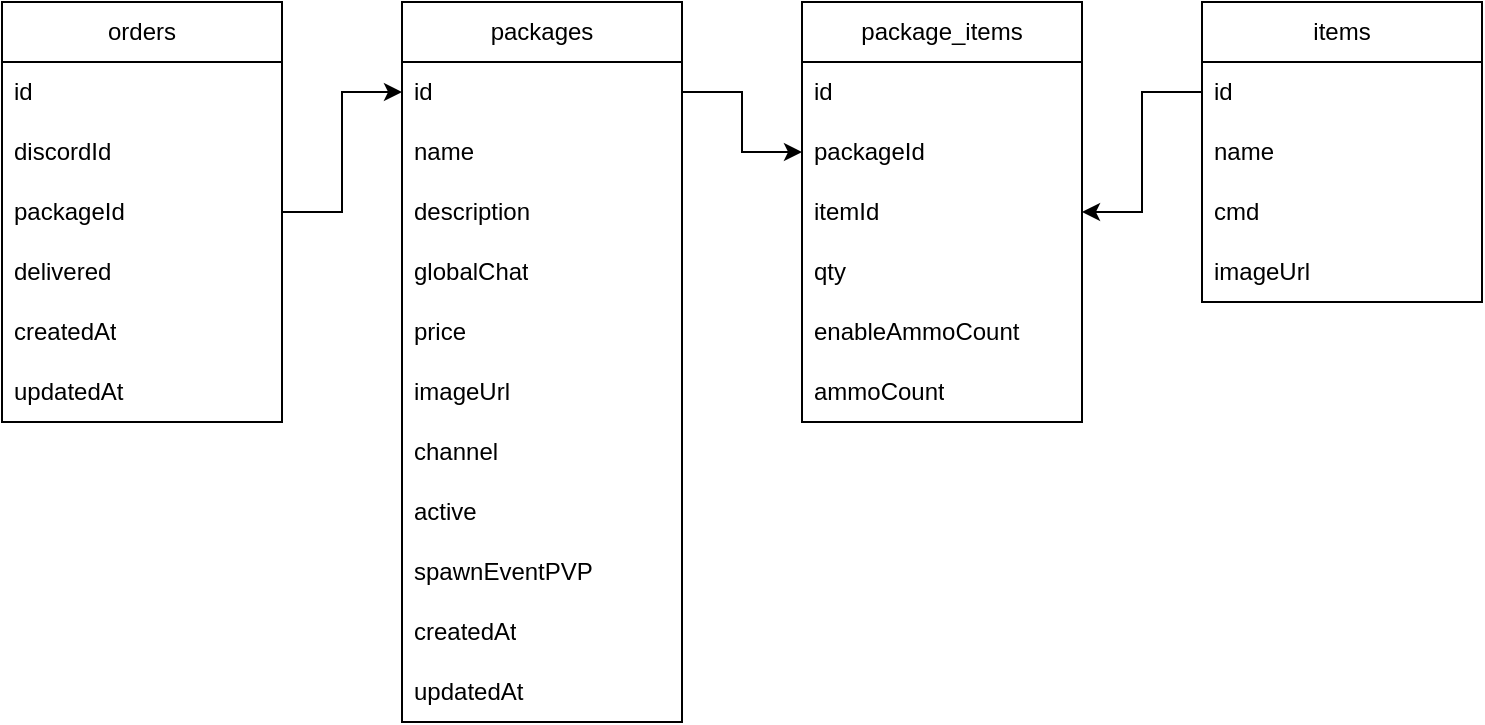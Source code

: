 <mxfile version="21.1.8" type="github">
  <diagram name="Page-1" id="pxsLp1v-HEFQsegakr1W">
    <mxGraphModel dx="593" dy="652" grid="1" gridSize="10" guides="1" tooltips="1" connect="1" arrows="1" fold="1" page="1" pageScale="1" pageWidth="4000" pageHeight="4000" math="0" shadow="0">
      <root>
        <mxCell id="0" />
        <mxCell id="1" parent="0" />
        <mxCell id="f8tQWklvdiFc3VU1rd1P-32" value="packages" style="swimlane;fontStyle=0;childLayout=stackLayout;horizontal=1;startSize=30;horizontalStack=0;resizeParent=1;resizeParentMax=0;resizeLast=0;collapsible=1;marginBottom=0;whiteSpace=wrap;html=1;" vertex="1" parent="1">
          <mxGeometry x="760" y="600" width="140" height="360" as="geometry" />
        </mxCell>
        <mxCell id="f8tQWklvdiFc3VU1rd1P-33" value="id" style="text;strokeColor=none;fillColor=none;align=left;verticalAlign=middle;spacingLeft=4;spacingRight=4;overflow=hidden;points=[[0,0.5],[1,0.5]];portConstraint=eastwest;rotatable=0;whiteSpace=wrap;html=1;" vertex="1" parent="f8tQWklvdiFc3VU1rd1P-32">
          <mxGeometry y="30" width="140" height="30" as="geometry" />
        </mxCell>
        <mxCell id="f8tQWklvdiFc3VU1rd1P-34" value="name" style="text;strokeColor=none;fillColor=none;align=left;verticalAlign=middle;spacingLeft=4;spacingRight=4;overflow=hidden;points=[[0,0.5],[1,0.5]];portConstraint=eastwest;rotatable=0;whiteSpace=wrap;html=1;" vertex="1" parent="f8tQWklvdiFc3VU1rd1P-32">
          <mxGeometry y="60" width="140" height="30" as="geometry" />
        </mxCell>
        <mxCell id="f8tQWklvdiFc3VU1rd1P-40" value="description" style="text;strokeColor=none;fillColor=none;align=left;verticalAlign=middle;spacingLeft=4;spacingRight=4;overflow=hidden;points=[[0,0.5],[1,0.5]];portConstraint=eastwest;rotatable=0;whiteSpace=wrap;html=1;" vertex="1" parent="f8tQWklvdiFc3VU1rd1P-32">
          <mxGeometry y="90" width="140" height="30" as="geometry" />
        </mxCell>
        <mxCell id="f8tQWklvdiFc3VU1rd1P-36" value="globalChat" style="text;strokeColor=none;fillColor=none;align=left;verticalAlign=middle;spacingLeft=4;spacingRight=4;overflow=hidden;points=[[0,0.5],[1,0.5]];portConstraint=eastwest;rotatable=0;whiteSpace=wrap;html=1;" vertex="1" parent="f8tQWklvdiFc3VU1rd1P-32">
          <mxGeometry y="120" width="140" height="30" as="geometry" />
        </mxCell>
        <mxCell id="f8tQWklvdiFc3VU1rd1P-35" value="price" style="text;strokeColor=none;fillColor=none;align=left;verticalAlign=middle;spacingLeft=4;spacingRight=4;overflow=hidden;points=[[0,0.5],[1,0.5]];portConstraint=eastwest;rotatable=0;whiteSpace=wrap;html=1;" vertex="1" parent="f8tQWklvdiFc3VU1rd1P-32">
          <mxGeometry y="150" width="140" height="30" as="geometry" />
        </mxCell>
        <mxCell id="f8tQWklvdiFc3VU1rd1P-38" value="imageUrl" style="text;strokeColor=none;fillColor=none;align=left;verticalAlign=middle;spacingLeft=4;spacingRight=4;overflow=hidden;points=[[0,0.5],[1,0.5]];portConstraint=eastwest;rotatable=0;whiteSpace=wrap;html=1;" vertex="1" parent="f8tQWklvdiFc3VU1rd1P-32">
          <mxGeometry y="180" width="140" height="30" as="geometry" />
        </mxCell>
        <mxCell id="f8tQWklvdiFc3VU1rd1P-69" value="channel" style="text;strokeColor=none;fillColor=none;align=left;verticalAlign=middle;spacingLeft=4;spacingRight=4;overflow=hidden;points=[[0,0.5],[1,0.5]];portConstraint=eastwest;rotatable=0;whiteSpace=wrap;html=1;" vertex="1" parent="f8tQWklvdiFc3VU1rd1P-32">
          <mxGeometry y="210" width="140" height="30" as="geometry" />
        </mxCell>
        <mxCell id="f8tQWklvdiFc3VU1rd1P-39" value="active" style="text;strokeColor=none;fillColor=none;align=left;verticalAlign=middle;spacingLeft=4;spacingRight=4;overflow=hidden;points=[[0,0.5],[1,0.5]];portConstraint=eastwest;rotatable=0;whiteSpace=wrap;html=1;" vertex="1" parent="f8tQWklvdiFc3VU1rd1P-32">
          <mxGeometry y="240" width="140" height="30" as="geometry" />
        </mxCell>
        <mxCell id="f8tQWklvdiFc3VU1rd1P-44" value="spawnEventPVP" style="text;strokeColor=none;fillColor=none;align=left;verticalAlign=middle;spacingLeft=4;spacingRight=4;overflow=hidden;points=[[0,0.5],[1,0.5]];portConstraint=eastwest;rotatable=0;whiteSpace=wrap;html=1;" vertex="1" parent="f8tQWklvdiFc3VU1rd1P-32">
          <mxGeometry y="270" width="140" height="30" as="geometry" />
        </mxCell>
        <mxCell id="f8tQWklvdiFc3VU1rd1P-41" value="createdAt" style="text;strokeColor=none;fillColor=none;align=left;verticalAlign=middle;spacingLeft=4;spacingRight=4;overflow=hidden;points=[[0,0.5],[1,0.5]];portConstraint=eastwest;rotatable=0;whiteSpace=wrap;html=1;" vertex="1" parent="f8tQWklvdiFc3VU1rd1P-32">
          <mxGeometry y="300" width="140" height="30" as="geometry" />
        </mxCell>
        <mxCell id="f8tQWklvdiFc3VU1rd1P-42" value="updatedAt" style="text;strokeColor=none;fillColor=none;align=left;verticalAlign=middle;spacingLeft=4;spacingRight=4;overflow=hidden;points=[[0,0.5],[1,0.5]];portConstraint=eastwest;rotatable=0;whiteSpace=wrap;html=1;" vertex="1" parent="f8tQWklvdiFc3VU1rd1P-32">
          <mxGeometry y="330" width="140" height="30" as="geometry" />
        </mxCell>
        <mxCell id="f8tQWklvdiFc3VU1rd1P-45" value="package_items" style="swimlane;fontStyle=0;childLayout=stackLayout;horizontal=1;startSize=30;horizontalStack=0;resizeParent=1;resizeParentMax=0;resizeLast=0;collapsible=1;marginBottom=0;whiteSpace=wrap;html=1;" vertex="1" parent="1">
          <mxGeometry x="960" y="600" width="140" height="210" as="geometry" />
        </mxCell>
        <mxCell id="f8tQWklvdiFc3VU1rd1P-46" value="id" style="text;strokeColor=none;fillColor=none;align=left;verticalAlign=middle;spacingLeft=4;spacingRight=4;overflow=hidden;points=[[0,0.5],[1,0.5]];portConstraint=eastwest;rotatable=0;whiteSpace=wrap;html=1;" vertex="1" parent="f8tQWklvdiFc3VU1rd1P-45">
          <mxGeometry y="30" width="140" height="30" as="geometry" />
        </mxCell>
        <mxCell id="f8tQWklvdiFc3VU1rd1P-48" value="packageId" style="text;strokeColor=none;fillColor=none;align=left;verticalAlign=middle;spacingLeft=4;spacingRight=4;overflow=hidden;points=[[0,0.5],[1,0.5]];portConstraint=eastwest;rotatable=0;whiteSpace=wrap;html=1;" vertex="1" parent="f8tQWklvdiFc3VU1rd1P-45">
          <mxGeometry y="60" width="140" height="30" as="geometry" />
        </mxCell>
        <mxCell id="f8tQWklvdiFc3VU1rd1P-47" value="itemId" style="text;strokeColor=none;fillColor=none;align=left;verticalAlign=middle;spacingLeft=4;spacingRight=4;overflow=hidden;points=[[0,0.5],[1,0.5]];portConstraint=eastwest;rotatable=0;whiteSpace=wrap;html=1;" vertex="1" parent="f8tQWklvdiFc3VU1rd1P-45">
          <mxGeometry y="90" width="140" height="30" as="geometry" />
        </mxCell>
        <mxCell id="f8tQWklvdiFc3VU1rd1P-49" value="qty" style="text;strokeColor=none;fillColor=none;align=left;verticalAlign=middle;spacingLeft=4;spacingRight=4;overflow=hidden;points=[[0,0.5],[1,0.5]];portConstraint=eastwest;rotatable=0;whiteSpace=wrap;html=1;" vertex="1" parent="f8tQWklvdiFc3VU1rd1P-45">
          <mxGeometry y="120" width="140" height="30" as="geometry" />
        </mxCell>
        <mxCell id="f8tQWklvdiFc3VU1rd1P-50" value="enableAmmoCount" style="text;strokeColor=none;fillColor=none;align=left;verticalAlign=middle;spacingLeft=4;spacingRight=4;overflow=hidden;points=[[0,0.5],[1,0.5]];portConstraint=eastwest;rotatable=0;whiteSpace=wrap;html=1;" vertex="1" parent="f8tQWklvdiFc3VU1rd1P-45">
          <mxGeometry y="150" width="140" height="30" as="geometry" />
        </mxCell>
        <mxCell id="f8tQWklvdiFc3VU1rd1P-51" value="ammoCount" style="text;strokeColor=none;fillColor=none;align=left;verticalAlign=middle;spacingLeft=4;spacingRight=4;overflow=hidden;points=[[0,0.5],[1,0.5]];portConstraint=eastwest;rotatable=0;whiteSpace=wrap;html=1;" vertex="1" parent="f8tQWklvdiFc3VU1rd1P-45">
          <mxGeometry y="180" width="140" height="30" as="geometry" />
        </mxCell>
        <mxCell id="f8tQWklvdiFc3VU1rd1P-58" value="items" style="swimlane;fontStyle=0;childLayout=stackLayout;horizontal=1;startSize=30;horizontalStack=0;resizeParent=1;resizeParentMax=0;resizeLast=0;collapsible=1;marginBottom=0;whiteSpace=wrap;html=1;" vertex="1" parent="1">
          <mxGeometry x="1160" y="600" width="140" height="150" as="geometry" />
        </mxCell>
        <mxCell id="f8tQWklvdiFc3VU1rd1P-59" value="id" style="text;strokeColor=none;fillColor=none;align=left;verticalAlign=middle;spacingLeft=4;spacingRight=4;overflow=hidden;points=[[0,0.5],[1,0.5]];portConstraint=eastwest;rotatable=0;whiteSpace=wrap;html=1;" vertex="1" parent="f8tQWklvdiFc3VU1rd1P-58">
          <mxGeometry y="30" width="140" height="30" as="geometry" />
        </mxCell>
        <mxCell id="f8tQWklvdiFc3VU1rd1P-60" value="name" style="text;strokeColor=none;fillColor=none;align=left;verticalAlign=middle;spacingLeft=4;spacingRight=4;overflow=hidden;points=[[0,0.5],[1,0.5]];portConstraint=eastwest;rotatable=0;whiteSpace=wrap;html=1;" vertex="1" parent="f8tQWklvdiFc3VU1rd1P-58">
          <mxGeometry y="60" width="140" height="30" as="geometry" />
        </mxCell>
        <mxCell id="f8tQWklvdiFc3VU1rd1P-61" value="cmd" style="text;strokeColor=none;fillColor=none;align=left;verticalAlign=middle;spacingLeft=4;spacingRight=4;overflow=hidden;points=[[0,0.5],[1,0.5]];portConstraint=eastwest;rotatable=0;whiteSpace=wrap;html=1;" vertex="1" parent="f8tQWklvdiFc3VU1rd1P-58">
          <mxGeometry y="90" width="140" height="30" as="geometry" />
        </mxCell>
        <mxCell id="f8tQWklvdiFc3VU1rd1P-64" value="imageUrl" style="text;strokeColor=none;fillColor=none;align=left;verticalAlign=middle;spacingLeft=4;spacingRight=4;overflow=hidden;points=[[0,0.5],[1,0.5]];portConstraint=eastwest;rotatable=0;whiteSpace=wrap;html=1;" vertex="1" parent="f8tQWklvdiFc3VU1rd1P-58">
          <mxGeometry y="120" width="140" height="30" as="geometry" />
        </mxCell>
        <mxCell id="f8tQWklvdiFc3VU1rd1P-67" style="edgeStyle=orthogonalEdgeStyle;rounded=0;orthogonalLoop=1;jettySize=auto;html=1;exitX=1;exitY=0.5;exitDx=0;exitDy=0;entryX=0;entryY=0.5;entryDx=0;entryDy=0;" edge="1" parent="1" source="f8tQWklvdiFc3VU1rd1P-33" target="f8tQWklvdiFc3VU1rd1P-48">
          <mxGeometry relative="1" as="geometry" />
        </mxCell>
        <mxCell id="f8tQWklvdiFc3VU1rd1P-68" style="edgeStyle=orthogonalEdgeStyle;rounded=0;orthogonalLoop=1;jettySize=auto;html=1;exitX=0;exitY=0.5;exitDx=0;exitDy=0;entryX=1;entryY=0.5;entryDx=0;entryDy=0;" edge="1" parent="1" source="f8tQWklvdiFc3VU1rd1P-59" target="f8tQWklvdiFc3VU1rd1P-47">
          <mxGeometry relative="1" as="geometry" />
        </mxCell>
        <mxCell id="f8tQWklvdiFc3VU1rd1P-70" value="orders" style="swimlane;fontStyle=0;childLayout=stackLayout;horizontal=1;startSize=30;horizontalStack=0;resizeParent=1;resizeParentMax=0;resizeLast=0;collapsible=1;marginBottom=0;whiteSpace=wrap;html=1;" vertex="1" parent="1">
          <mxGeometry x="560" y="600" width="140" height="210" as="geometry" />
        </mxCell>
        <mxCell id="f8tQWklvdiFc3VU1rd1P-71" value="id" style="text;strokeColor=none;fillColor=none;align=left;verticalAlign=middle;spacingLeft=4;spacingRight=4;overflow=hidden;points=[[0,0.5],[1,0.5]];portConstraint=eastwest;rotatable=0;whiteSpace=wrap;html=1;" vertex="1" parent="f8tQWklvdiFc3VU1rd1P-70">
          <mxGeometry y="30" width="140" height="30" as="geometry" />
        </mxCell>
        <mxCell id="f8tQWklvdiFc3VU1rd1P-72" value="discordId" style="text;strokeColor=none;fillColor=none;align=left;verticalAlign=middle;spacingLeft=4;spacingRight=4;overflow=hidden;points=[[0,0.5],[1,0.5]];portConstraint=eastwest;rotatable=0;whiteSpace=wrap;html=1;" vertex="1" parent="f8tQWklvdiFc3VU1rd1P-70">
          <mxGeometry y="60" width="140" height="30" as="geometry" />
        </mxCell>
        <mxCell id="f8tQWklvdiFc3VU1rd1P-73" value="packageId" style="text;strokeColor=none;fillColor=none;align=left;verticalAlign=middle;spacingLeft=4;spacingRight=4;overflow=hidden;points=[[0,0.5],[1,0.5]];portConstraint=eastwest;rotatable=0;whiteSpace=wrap;html=1;" vertex="1" parent="f8tQWklvdiFc3VU1rd1P-70">
          <mxGeometry y="90" width="140" height="30" as="geometry" />
        </mxCell>
        <mxCell id="f8tQWklvdiFc3VU1rd1P-74" value="delivered" style="text;strokeColor=none;fillColor=none;align=left;verticalAlign=middle;spacingLeft=4;spacingRight=4;overflow=hidden;points=[[0,0.5],[1,0.5]];portConstraint=eastwest;rotatable=0;whiteSpace=wrap;html=1;" vertex="1" parent="f8tQWklvdiFc3VU1rd1P-70">
          <mxGeometry y="120" width="140" height="30" as="geometry" />
        </mxCell>
        <mxCell id="f8tQWklvdiFc3VU1rd1P-75" value="createdAt" style="text;strokeColor=none;fillColor=none;align=left;verticalAlign=middle;spacingLeft=4;spacingRight=4;overflow=hidden;points=[[0,0.5],[1,0.5]];portConstraint=eastwest;rotatable=0;whiteSpace=wrap;html=1;" vertex="1" parent="f8tQWklvdiFc3VU1rd1P-70">
          <mxGeometry y="150" width="140" height="30" as="geometry" />
        </mxCell>
        <mxCell id="f8tQWklvdiFc3VU1rd1P-76" value="updatedAt" style="text;strokeColor=none;fillColor=none;align=left;verticalAlign=middle;spacingLeft=4;spacingRight=4;overflow=hidden;points=[[0,0.5],[1,0.5]];portConstraint=eastwest;rotatable=0;whiteSpace=wrap;html=1;" vertex="1" parent="f8tQWklvdiFc3VU1rd1P-70">
          <mxGeometry y="180" width="140" height="30" as="geometry" />
        </mxCell>
        <mxCell id="f8tQWklvdiFc3VU1rd1P-77" style="edgeStyle=orthogonalEdgeStyle;rounded=0;orthogonalLoop=1;jettySize=auto;html=1;entryX=0;entryY=0.5;entryDx=0;entryDy=0;" edge="1" parent="1" source="f8tQWklvdiFc3VU1rd1P-73" target="f8tQWklvdiFc3VU1rd1P-33">
          <mxGeometry relative="1" as="geometry" />
        </mxCell>
      </root>
    </mxGraphModel>
  </diagram>
</mxfile>
